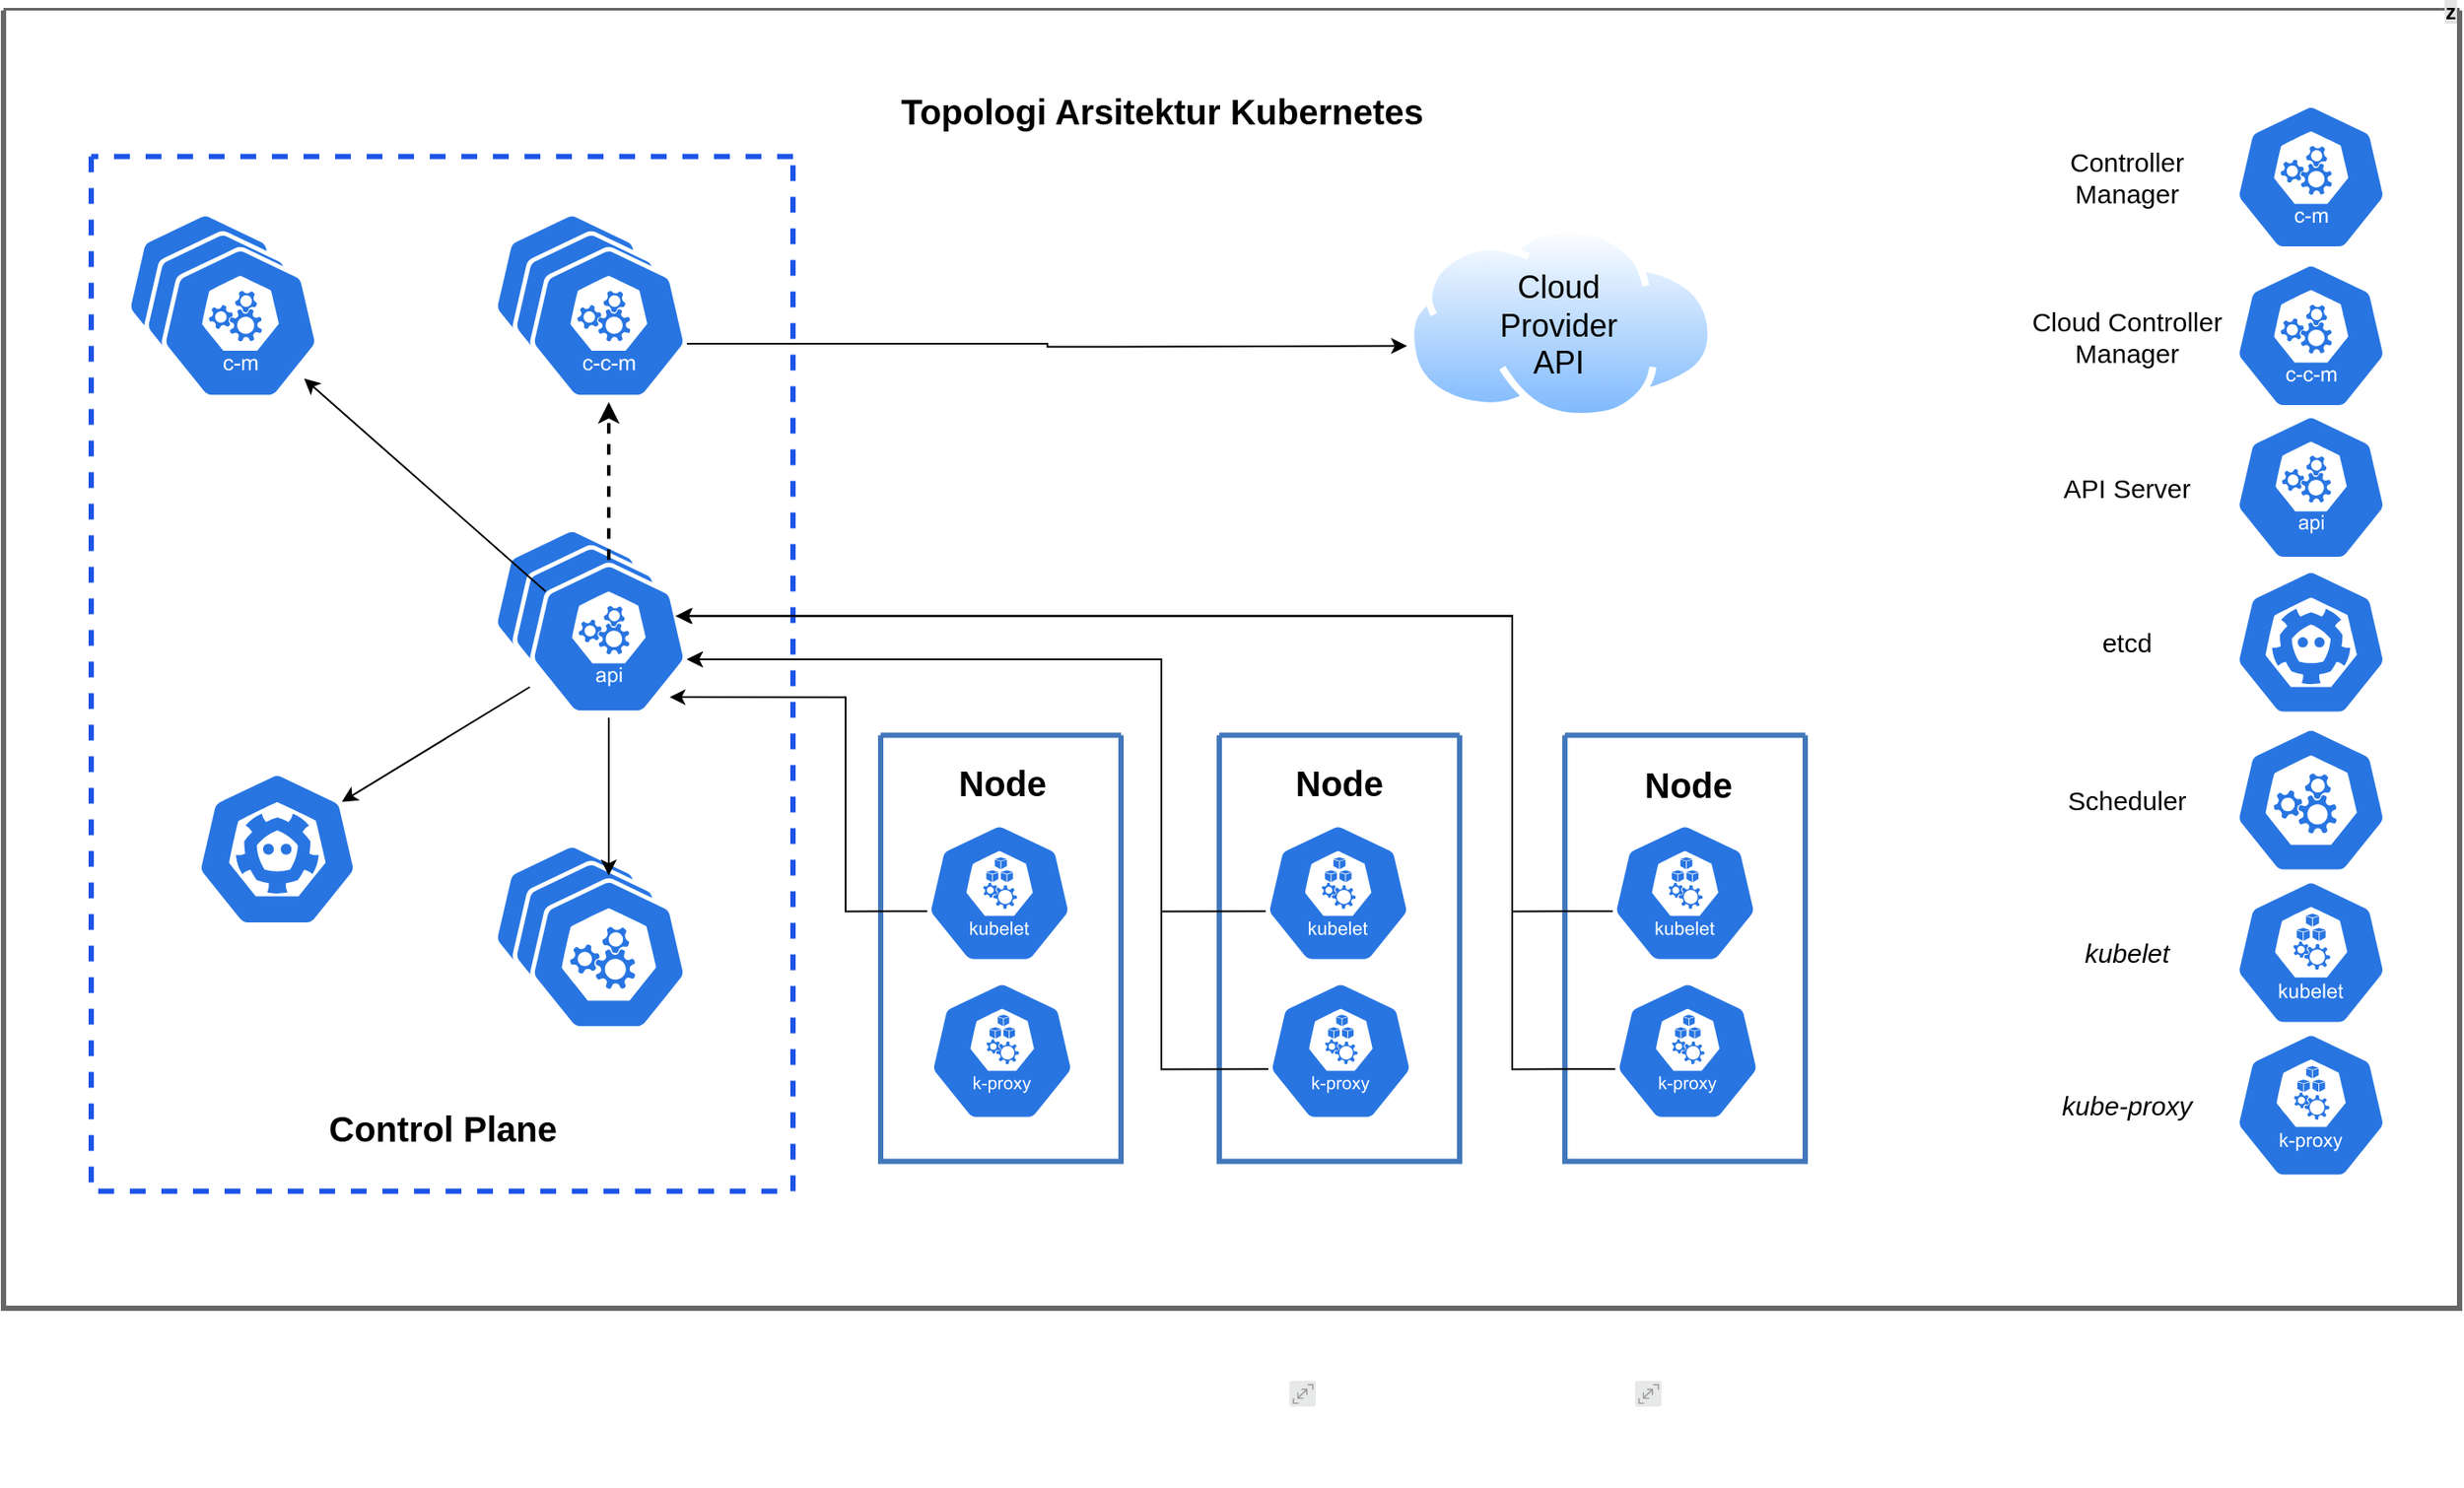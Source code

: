 <mxfile version="20.2.3" type="github">
  <diagram id="0d7cefc2-ccd6-e077-73ed-a8e48b0cddf6" name="Page-1">
    <mxGraphModel dx="1578" dy="818" grid="1" gridSize="10" guides="1" tooltips="1" connect="1" arrows="1" fold="1" page="1" pageScale="1" pageWidth="1169" pageHeight="827" background="none" math="0" shadow="0">
      <root>
        <mxCell id="0" />
        <mxCell id="1" parent="0" />
        <mxCell id="hcvQ9aNWPJz5byK1ZUm7-169" value="" style="sketch=0;html=1;dashed=0;whitespace=wrap;fillColor=#2875E2;strokeColor=#ffffff;points=[[0.005,0.63,0],[0.1,0.2,0],[0.9,0.2,0],[0.5,0,0],[0.995,0.63,0],[0.72,0.99,0],[0.5,1,0],[0.28,0.99,0]];shape=mxgraph.kubernetes.icon;prIcon=master;rounded=1;labelBackgroundColor=#E3E3E3;labelBorderColor=none;" vertex="1" parent="1">
          <mxGeometry x="1660" y="490.5" width="87" height="87" as="geometry" />
        </mxCell>
        <mxCell id="2" value="z" style="swimlane;shadow=0;align=right;startSize=0;collapsible=0;strokeWidth=3;rounded=0;arcSize=15;swimlaneFillColor=default;fillColor=#f5f5f5;gradientColor=#b3b3b3;strokeColor=#666666;labelBackgroundColor=#E3E3E3;labelBorderColor=none;" parent="1" vertex="1">
          <mxGeometry x="390" y="88" width="1400" height="740" as="geometry" />
        </mxCell>
        <mxCell id="28" value="" style="swimlane;shadow=0;strokeColor=#1D53E7;fillColor=#ffffff;fontColor=#4277BB;align=right;startSize=0;collapsible=0;strokeWidth=3;dashed=1;rounded=1;arcSize=19;" parent="2" vertex="1">
          <mxGeometry x="50" y="83.25" width="400" height="590" as="geometry" />
        </mxCell>
        <mxCell id="hcvQ9aNWPJz5byK1ZUm7-160" value="" style="sketch=0;html=1;dashed=0;whitespace=wrap;fillColor=#2875E2;strokeColor=#ffffff;points=[[0.005,0.63,0],[0.1,0.2,0],[0.9,0.2,0],[0.5,0,0],[0.995,0.63,0],[0.72,0.99,0],[0.5,1,0],[0.28,0.99,0]];shape=mxgraph.kubernetes.icon;prIcon=api;rounded=1;labelBackgroundColor=#E3E3E3;labelBorderColor=none;" vertex="1" parent="28">
          <mxGeometry x="229" y="210" width="90" height="90" as="geometry" />
        </mxCell>
        <mxCell id="hcvQ9aNWPJz5byK1ZUm7-159" value="" style="sketch=0;html=1;dashed=0;whitespace=wrap;fillColor=#2875E2;strokeColor=#ffffff;points=[[0.005,0.63,0],[0.1,0.2,0],[0.9,0.2,0],[0.5,0,0],[0.995,0.63,0],[0.72,0.99,0],[0.5,1,0],[0.28,0.99,0]];shape=mxgraph.kubernetes.icon;prIcon=c_m;rounded=0;labelBackgroundColor=#E3E3E3;labelBorderColor=none;" vertex="1" parent="28">
          <mxGeometry x="20" y="30" width="90" height="90" as="geometry" />
        </mxCell>
        <mxCell id="hcvQ9aNWPJz5byK1ZUm7-158" value="" style="sketch=0;html=1;dashed=0;whitespace=wrap;fillColor=#2875E2;strokeColor=#ffffff;points=[[0.005,0.63,0],[0.1,0.2,0],[0.9,0.2,0],[0.5,0,0],[0.995,0.63,0],[0.72,0.99,0],[0.5,1,0],[0.28,0.99,0]];shape=mxgraph.kubernetes.icon;prIcon=c_c_m;rounded=1;labelBackgroundColor=#E3E3E3;labelBorderColor=none;" vertex="1" parent="28">
          <mxGeometry x="229" y="30" width="90" height="90" as="geometry" />
        </mxCell>
        <mxCell id="hcvQ9aNWPJz5byK1ZUm7-157" value="" style="sketch=0;html=1;dashed=0;whitespace=wrap;fillColor=#2875E2;strokeColor=#ffffff;points=[[0.005,0.63,0],[0.1,0.2,0],[0.9,0.2,0],[0.5,0,0],[0.995,0.63,0],[0.72,0.99,0],[0.5,1,0],[0.28,0.99,0]];shape=mxgraph.kubernetes.icon;prIcon=master;rounded=1;labelBackgroundColor=#E3E3E3;labelBorderColor=none;" vertex="1" parent="28">
          <mxGeometry x="229" y="390" width="90" height="90" as="geometry" />
        </mxCell>
        <mxCell id="hcvQ9aNWPJz5byK1ZUm7-156" value="" style="sketch=0;html=1;dashed=0;whitespace=wrap;fillColor=#2875E2;strokeColor=#ffffff;points=[[0.005,0.63,0],[0.1,0.2,0],[0.9,0.2,0],[0.5,0,0],[0.995,0.63,0],[0.72,0.99,0],[0.5,1,0],[0.28,0.99,0]];shape=mxgraph.kubernetes.icon;prIcon=master;rounded=1;labelBackgroundColor=#E3E3E3;labelBorderColor=none;" vertex="1" parent="28">
          <mxGeometry x="240" y="400" width="90" height="90" as="geometry" />
        </mxCell>
        <mxCell id="hcvQ9aNWPJz5byK1ZUm7-155" value="" style="sketch=0;html=1;dashed=0;whitespace=wrap;fillColor=#2875E2;strokeColor=#ffffff;points=[[0.005,0.63,0],[0.1,0.2,0],[0.9,0.2,0],[0.5,0,0],[0.995,0.63,0],[0.72,0.99,0],[0.5,1,0],[0.28,0.99,0]];shape=mxgraph.kubernetes.icon;prIcon=api;rounded=1;labelBackgroundColor=#E3E3E3;labelBorderColor=none;" vertex="1" parent="28">
          <mxGeometry x="240" y="220" width="90" height="90" as="geometry" />
        </mxCell>
        <mxCell id="hcvQ9aNWPJz5byK1ZUm7-154" value="" style="sketch=0;html=1;dashed=0;whitespace=wrap;fillColor=#2875E2;strokeColor=#ffffff;points=[[0.005,0.63,0],[0.1,0.2,0],[0.9,0.2,0],[0.5,0,0],[0.995,0.63,0],[0.72,0.99,0],[0.5,1,0],[0.28,0.99,0]];shape=mxgraph.kubernetes.icon;prIcon=c_m;rounded=0;labelBackgroundColor=#E3E3E3;labelBorderColor=none;" vertex="1" parent="28">
          <mxGeometry x="30" y="41" width="90" height="90" as="geometry" />
        </mxCell>
        <mxCell id="hcvQ9aNWPJz5byK1ZUm7-153" value="" style="sketch=0;html=1;dashed=0;whitespace=wrap;fillColor=#2875E2;strokeColor=#ffffff;points=[[0.005,0.63,0],[0.1,0.2,0],[0.9,0.2,0],[0.5,0,0],[0.995,0.63,0],[0.72,0.99,0],[0.5,1,0],[0.28,0.99,0]];shape=mxgraph.kubernetes.icon;prIcon=c_c_m;rounded=1;labelBackgroundColor=#E3E3E3;labelBorderColor=none;" vertex="1" parent="28">
          <mxGeometry x="240" y="41" width="90" height="90" as="geometry" />
        </mxCell>
        <mxCell id="hcvQ9aNWPJz5byK1ZUm7-108" value="" style="sketch=0;html=1;dashed=0;whitespace=wrap;fillColor=#2875E2;strokeColor=#ffffff;points=[[0.005,0.63,0],[0.1,0.2,0],[0.9,0.2,0],[0.5,0,0],[0.995,0.63,0],[0.72,0.99,0],[0.5,1,0],[0.28,0.99,0]];shape=mxgraph.kubernetes.icon;prIcon=c_m;rounded=0;labelBackgroundColor=#E3E3E3;labelBorderColor=none;" vertex="1" parent="28">
          <mxGeometry x="40" y="50" width="90" height="90" as="geometry" />
        </mxCell>
        <mxCell id="hcvQ9aNWPJz5byK1ZUm7-109" value="" style="sketch=0;html=1;dashed=0;whitespace=wrap;fillColor=#2875E2;strokeColor=#ffffff;points=[[0.005,0.63,0],[0.1,0.2,0],[0.9,0.2,0],[0.5,0,0],[0.995,0.63,0],[0.72,0.99,0],[0.5,1,0],[0.28,0.99,0]];shape=mxgraph.kubernetes.icon;prIcon=c_c_m;rounded=1;labelBackgroundColor=#E3E3E3;labelBorderColor=none;" vertex="1" parent="28">
          <mxGeometry x="250" y="50" width="90" height="90" as="geometry" />
        </mxCell>
        <mxCell id="hcvQ9aNWPJz5byK1ZUm7-114" value="" style="rounded=0;orthogonalLoop=1;jettySize=auto;html=1;entryX=0.9;entryY=0.2;entryDx=0;entryDy=0;entryPerimeter=0;" edge="1" parent="28" source="hcvQ9aNWPJz5byK1ZUm7-110" target="hcvQ9aNWPJz5byK1ZUm7-111">
          <mxGeometry relative="1" as="geometry">
            <mxPoint x="165" y="275" as="targetPoint" />
          </mxGeometry>
        </mxCell>
        <mxCell id="hcvQ9aNWPJz5byK1ZUm7-115" style="edgeStyle=none;rounded=0;orthogonalLoop=1;jettySize=auto;html=1;exitX=0.1;exitY=0.2;exitDx=0;exitDy=0;exitPerimeter=0;entryX=0.904;entryY=0.852;entryDx=0;entryDy=0;entryPerimeter=0;" edge="1" parent="28" source="hcvQ9aNWPJz5byK1ZUm7-110" target="hcvQ9aNWPJz5byK1ZUm7-108">
          <mxGeometry relative="1" as="geometry" />
        </mxCell>
        <mxCell id="hcvQ9aNWPJz5byK1ZUm7-116" style="edgeStyle=none;rounded=0;orthogonalLoop=1;jettySize=auto;html=1;exitX=0.5;exitY=0;exitDx=0;exitDy=0;exitPerimeter=0;entryX=0.5;entryY=1;entryDx=0;entryDy=0;entryPerimeter=0;dashed=1;strokeWidth=2;" edge="1" parent="28" source="hcvQ9aNWPJz5byK1ZUm7-110" target="hcvQ9aNWPJz5byK1ZUm7-109">
          <mxGeometry relative="1" as="geometry" />
        </mxCell>
        <mxCell id="hcvQ9aNWPJz5byK1ZUm7-117" style="edgeStyle=none;rounded=0;orthogonalLoop=1;jettySize=auto;html=1;exitX=0.5;exitY=1;exitDx=0;exitDy=0;exitPerimeter=0;entryX=0.5;entryY=0;entryDx=0;entryDy=0;entryPerimeter=0;strokeWidth=1;" edge="1" parent="28" source="hcvQ9aNWPJz5byK1ZUm7-110" target="hcvQ9aNWPJz5byK1ZUm7-112">
          <mxGeometry relative="1" as="geometry" />
        </mxCell>
        <mxCell id="hcvQ9aNWPJz5byK1ZUm7-110" value="" style="sketch=0;html=1;dashed=0;whitespace=wrap;fillColor=#2875E2;strokeColor=#ffffff;points=[[0.005,0.63,0],[0.1,0.2,0],[0.9,0.2,0],[0.5,0,0],[0.995,0.63,0],[0.72,0.99,0],[0.5,1,0],[0.28,0.99,0]];shape=mxgraph.kubernetes.icon;prIcon=api;rounded=1;labelBackgroundColor=#E3E3E3;labelBorderColor=none;" vertex="1" parent="28">
          <mxGeometry x="250" y="230" width="90" height="90" as="geometry" />
        </mxCell>
        <mxCell id="hcvQ9aNWPJz5byK1ZUm7-111" value="" style="sketch=0;html=1;dashed=0;whitespace=wrap;fillColor=#2875E2;strokeColor=#ffffff;points=[[0.005,0.63,0],[0.1,0.2,0],[0.9,0.2,0],[0.5,0,0],[0.995,0.63,0],[0.72,0.99,0],[0.5,1,0],[0.28,0.99,0]];shape=mxgraph.kubernetes.icon;prIcon=etcd;rounded=1;labelBackgroundColor=#E3E3E3;labelBorderColor=none;" vertex="1" parent="28">
          <mxGeometry x="60" y="350" width="92.05" height="90" as="geometry" />
        </mxCell>
        <mxCell id="hcvQ9aNWPJz5byK1ZUm7-112" value="" style="sketch=0;html=1;dashed=0;whitespace=wrap;fillColor=#2875E2;strokeColor=#ffffff;points=[[0.005,0.63,0],[0.1,0.2,0],[0.9,0.2,0],[0.5,0,0],[0.995,0.63,0],[0.72,0.99,0],[0.5,1,0],[0.28,0.99,0]];shape=mxgraph.kubernetes.icon;prIcon=master;rounded=1;labelBackgroundColor=#E3E3E3;labelBorderColor=none;" vertex="1" parent="28">
          <mxGeometry x="250" y="410" width="90" height="90" as="geometry" />
        </mxCell>
        <mxCell id="hcvQ9aNWPJz5byK1ZUm7-142" value="&lt;h2&gt;&lt;font style=&quot;font-size: 20px;&quot;&gt;Control Plane&lt;/font&gt;&lt;/h2&gt;" style="text;html=1;resizable=0;autosize=1;align=center;verticalAlign=middle;points=[];rounded=0;dashed=1;labelBackgroundColor=none;labelBorderColor=none;" vertex="1" parent="28">
          <mxGeometry x="125" y="520" width="150" height="70" as="geometry" />
        </mxCell>
        <mxCell id="77" value="" style="swimlane;shadow=0;strokeColor=#4277BB;fillColor=#ffffff;fontColor=#4277BB;align=right;startSize=0;collapsible=0;strokeWidth=3;" parent="2" vertex="1">
          <mxGeometry x="500" y="413.25" width="137" height="243" as="geometry" />
        </mxCell>
        <mxCell id="hcvQ9aNWPJz5byK1ZUm7-127" value="&lt;h2&gt;&lt;font style=&quot;font-size: 20px;&quot;&gt;Node&lt;/font&gt;&lt;/h2&gt;" style="text;html=1;resizable=0;autosize=1;align=center;verticalAlign=middle;points=[];rounded=0;dashed=1;labelBackgroundColor=none;labelBorderColor=none;" vertex="1" parent="77">
          <mxGeometry x="34.41" y="-7" width="70" height="70" as="geometry" />
        </mxCell>
        <mxCell id="hcvQ9aNWPJz5byK1ZUm7-126" value="" style="sketch=0;html=1;dashed=0;whitespace=wrap;fillColor=#2875E2;strokeColor=#ffffff;points=[[0.005,0.63,0],[0.1,0.2,0],[0.9,0.2,0],[0.5,0,0],[0.995,0.63,0],[0.72,0.99,0],[0.5,1,0],[0.28,0.99,0]];shape=mxgraph.kubernetes.icon;prIcon=kubelet;rounded=1;labelBackgroundColor=#E3E3E3;labelBorderColor=none;" vertex="1" parent="77">
          <mxGeometry x="26.08" y="50" width="83.33" height="80" as="geometry" />
        </mxCell>
        <mxCell id="hcvQ9aNWPJz5byK1ZUm7-125" value="" style="sketch=0;html=1;dashed=0;whitespace=wrap;fillColor=#2875E2;strokeColor=#ffffff;points=[[0.005,0.63,0],[0.1,0.2,0],[0.9,0.2,0],[0.5,0,0],[0.995,0.63,0],[0.72,0.99,0],[0.5,1,0],[0.28,0.99,0]];shape=mxgraph.kubernetes.icon;prIcon=k_proxy;rounded=1;labelBackgroundColor=#E3E3E3;labelBorderColor=none;" vertex="1" parent="77">
          <mxGeometry x="27.58" y="140" width="83.34" height="80" as="geometry" />
        </mxCell>
        <mxCell id="79" value="" style="swimlane;shadow=0;strokeColor=#4277BB;fillColor=#ffffff;fontColor=#4277BB;align=right;startSize=0;collapsible=0;strokeWidth=3;" parent="2" vertex="1">
          <mxGeometry x="693" y="413.25" width="137" height="243" as="geometry" />
        </mxCell>
        <mxCell id="99" value="" style="group;fontSize=14;fontColor=#4277BB;labelBackgroundColor=#ffffff;" parent="79" vertex="1" connectable="0">
          <mxGeometry x="40" y="368" width="60" height="60" as="geometry" />
        </mxCell>
        <mxCell id="100" value="" style="aspect=fixed;perimeter=ellipsePerimeter;html=1;align=center;shadow=0;dashed=0;image;image=img/lib/ibm/miscellaneous/scalable.svg;rounded=1;labelBackgroundColor=none;strokeColor=#666666;strokeWidth=3;fillColor=#C2952D;gradientColor=none;fontSize=14;fontColor=#4277BB;" parent="99" vertex="1">
          <mxGeometry width="15" height="15" as="geometry" />
        </mxCell>
        <mxCell id="hcvQ9aNWPJz5byK1ZUm7-123" value="" style="sketch=0;html=1;dashed=0;whitespace=wrap;fillColor=#2875E2;strokeColor=#ffffff;points=[[0.005,0.63,0],[0.1,0.2,0],[0.9,0.2,0],[0.5,0,0],[0.995,0.63,0],[0.72,0.99,0],[0.5,1,0],[0.28,0.99,0]];shape=mxgraph.kubernetes.icon;prIcon=k_proxy;rounded=1;labelBackgroundColor=#E3E3E3;labelBorderColor=none;" vertex="1" parent="79">
          <mxGeometry x="27.58" y="140" width="83.34" height="80" as="geometry" />
        </mxCell>
        <mxCell id="hcvQ9aNWPJz5byK1ZUm7-124" value="" style="sketch=0;html=1;dashed=0;whitespace=wrap;fillColor=#2875E2;strokeColor=#ffffff;points=[[0.005,0.63,0],[0.1,0.2,0],[0.9,0.2,0],[0.5,0,0],[0.995,0.63,0],[0.72,0.99,0],[0.5,1,0],[0.28,0.99,0]];shape=mxgraph.kubernetes.icon;prIcon=kubelet;rounded=1;labelBackgroundColor=#E3E3E3;labelBorderColor=none;" vertex="1" parent="79">
          <mxGeometry x="26.08" y="50" width="83.33" height="80" as="geometry" />
        </mxCell>
        <mxCell id="hcvQ9aNWPJz5byK1ZUm7-128" value="&lt;h2&gt;&lt;font style=&quot;font-size: 20px;&quot;&gt;Node&lt;/font&gt;&lt;/h2&gt;" style="text;html=1;resizable=0;autosize=1;align=center;verticalAlign=middle;points=[];rounded=0;dashed=1;labelBackgroundColor=none;labelBorderColor=none;" vertex="1" parent="79">
          <mxGeometry x="32.75" y="-7" width="70" height="70" as="geometry" />
        </mxCell>
        <mxCell id="hcvQ9aNWPJz5byK1ZUm7-118" value="" style="swimlane;shadow=0;strokeColor=#4277BB;fillColor=#ffffff;fontColor=#4277BB;align=right;startSize=0;collapsible=0;strokeWidth=3;" vertex="1" parent="2">
          <mxGeometry x="890" y="413.25" width="137" height="243" as="geometry" />
        </mxCell>
        <mxCell id="hcvQ9aNWPJz5byK1ZUm7-119" value="" style="group;fontSize=14;fontColor=#4277BB;labelBackgroundColor=#ffffff;" vertex="1" connectable="0" parent="hcvQ9aNWPJz5byK1ZUm7-118">
          <mxGeometry x="40" y="368" width="60" height="60" as="geometry" />
        </mxCell>
        <mxCell id="hcvQ9aNWPJz5byK1ZUm7-120" value="" style="aspect=fixed;perimeter=ellipsePerimeter;html=1;align=center;shadow=0;dashed=0;image;image=img/lib/ibm/miscellaneous/scalable.svg;rounded=1;labelBackgroundColor=none;strokeColor=#666666;strokeWidth=3;fillColor=#C2952D;gradientColor=none;fontSize=14;fontColor=#4277BB;" vertex="1" parent="hcvQ9aNWPJz5byK1ZUm7-119">
          <mxGeometry width="15" height="15" as="geometry" />
        </mxCell>
        <mxCell id="hcvQ9aNWPJz5byK1ZUm7-121" value="" style="sketch=0;html=1;dashed=0;whitespace=wrap;fillColor=#2875E2;strokeColor=#ffffff;points=[[0.005,0.63,0],[0.1,0.2,0],[0.9,0.2,0],[0.5,0,0],[0.995,0.63,0],[0.72,0.99,0],[0.5,1,0],[0.28,0.99,0]];shape=mxgraph.kubernetes.icon;prIcon=k_proxy;rounded=1;labelBackgroundColor=#E3E3E3;labelBorderColor=none;" vertex="1" parent="hcvQ9aNWPJz5byK1ZUm7-118">
          <mxGeometry x="28.33" y="140" width="83.34" height="80" as="geometry" />
        </mxCell>
        <mxCell id="hcvQ9aNWPJz5byK1ZUm7-122" value="" style="sketch=0;html=1;dashed=0;whitespace=wrap;fillColor=#2875E2;strokeColor=#ffffff;points=[[0.005,0.63,0],[0.1,0.2,0],[0.9,0.2,0],[0.5,0,0],[0.995,0.63,0],[0.72,0.99,0],[0.5,1,0],[0.28,0.99,0]];shape=mxgraph.kubernetes.icon;prIcon=kubelet;rounded=1;labelBackgroundColor=#E3E3E3;labelBorderColor=none;" vertex="1" parent="hcvQ9aNWPJz5byK1ZUm7-118">
          <mxGeometry x="26.83" y="50" width="83.33" height="80" as="geometry" />
        </mxCell>
        <mxCell id="hcvQ9aNWPJz5byK1ZUm7-129" value="&lt;h2&gt;&lt;font style=&quot;font-size: 20px;&quot;&gt;Node&lt;/font&gt;&lt;/h2&gt;" style="text;html=1;resizable=0;autosize=1;align=center;verticalAlign=middle;points=[];rounded=0;dashed=1;labelBackgroundColor=none;labelBorderColor=none;" vertex="1" parent="hcvQ9aNWPJz5byK1ZUm7-118">
          <mxGeometry x="35" y="-6" width="70" height="70" as="geometry" />
        </mxCell>
        <mxCell id="hcvQ9aNWPJz5byK1ZUm7-133" style="edgeStyle=orthogonalEdgeStyle;rounded=0;orthogonalLoop=1;jettySize=auto;html=1;exitX=0.005;exitY=0.63;exitDx=0;exitDy=0;exitPerimeter=0;entryX=0.995;entryY=0.63;entryDx=0;entryDy=0;entryPerimeter=0;fontSize=20;strokeWidth=1;" edge="1" parent="2" source="hcvQ9aNWPJz5byK1ZUm7-124" target="hcvQ9aNWPJz5byK1ZUm7-110">
          <mxGeometry relative="1" as="geometry">
            <Array as="points">
              <mxPoint x="660" y="513.25" />
              <mxPoint x="660" y="370.25" />
            </Array>
          </mxGeometry>
        </mxCell>
        <mxCell id="hcvQ9aNWPJz5byK1ZUm7-135" style="edgeStyle=orthogonalEdgeStyle;rounded=0;orthogonalLoop=1;jettySize=auto;html=1;exitX=0.005;exitY=0.63;exitDx=0;exitDy=0;exitPerimeter=0;entryX=0.995;entryY=0.63;entryDx=0;entryDy=0;entryPerimeter=0;fontSize=20;strokeWidth=1;" edge="1" parent="2" source="hcvQ9aNWPJz5byK1ZUm7-123" target="hcvQ9aNWPJz5byK1ZUm7-110">
          <mxGeometry relative="1" as="geometry">
            <Array as="points">
              <mxPoint x="660" y="603.25" />
              <mxPoint x="660" y="370.25" />
            </Array>
          </mxGeometry>
        </mxCell>
        <mxCell id="hcvQ9aNWPJz5byK1ZUm7-136" style="edgeStyle=orthogonalEdgeStyle;rounded=0;orthogonalLoop=1;jettySize=auto;html=1;exitX=0.005;exitY=0.63;exitDx=0;exitDy=0;exitPerimeter=0;entryX=0.885;entryY=0.87;entryDx=0;entryDy=0;entryPerimeter=0;fontSize=20;strokeWidth=1;" edge="1" parent="2" source="hcvQ9aNWPJz5byK1ZUm7-126" target="hcvQ9aNWPJz5byK1ZUm7-110">
          <mxGeometry relative="1" as="geometry">
            <Array as="points">
              <mxPoint x="480" y="513.25" />
              <mxPoint x="480" y="391.25" />
            </Array>
          </mxGeometry>
        </mxCell>
        <mxCell id="hcvQ9aNWPJz5byK1ZUm7-139" style="edgeStyle=orthogonalEdgeStyle;rounded=0;orthogonalLoop=1;jettySize=auto;html=1;exitX=0.005;exitY=0.63;exitDx=0;exitDy=0;exitPerimeter=0;entryX=0.922;entryY=0.356;entryDx=0;entryDy=0;entryPerimeter=0;fontSize=20;strokeWidth=1;" edge="1" parent="2" source="hcvQ9aNWPJz5byK1ZUm7-122" target="hcvQ9aNWPJz5byK1ZUm7-110">
          <mxGeometry relative="1" as="geometry">
            <Array as="points">
              <mxPoint x="860" y="513.25" />
              <mxPoint x="860" y="345.25" />
            </Array>
          </mxGeometry>
        </mxCell>
        <mxCell id="hcvQ9aNWPJz5byK1ZUm7-141" style="edgeStyle=orthogonalEdgeStyle;rounded=0;orthogonalLoop=1;jettySize=auto;html=1;exitX=0.005;exitY=0.63;exitDx=0;exitDy=0;exitPerimeter=0;entryX=0.93;entryY=0.356;entryDx=0;entryDy=0;entryPerimeter=0;fontSize=20;strokeWidth=1;" edge="1" parent="2" source="hcvQ9aNWPJz5byK1ZUm7-121" target="hcvQ9aNWPJz5byK1ZUm7-110">
          <mxGeometry relative="1" as="geometry">
            <Array as="points">
              <mxPoint x="860" y="603.25" />
              <mxPoint x="860" y="345.25" />
            </Array>
          </mxGeometry>
        </mxCell>
        <mxCell id="hcvQ9aNWPJz5byK1ZUm7-143" value="" style="aspect=fixed;perimeter=ellipsePerimeter;html=1;align=center;shadow=0;dashed=0;spacingTop=3;image;image=img/lib/active_directory/internet_cloud.svg;rounded=1;labelBackgroundColor=none;labelBorderColor=none;fontSize=20;strokeColor=#1D53E7;fillColor=#DBDBDB;gradientColor=none;" vertex="1" parent="2">
          <mxGeometry x="800" y="123" width="175.39" height="110.5" as="geometry" />
        </mxCell>
        <mxCell id="hcvQ9aNWPJz5byK1ZUm7-144" value="&lt;h2 style=&quot;font-size: 18px;&quot;&gt;&lt;font color=&quot;#000000&quot; style=&quot;font-size: 18px; font-weight: normal;&quot;&gt;Cloud&lt;br&gt;Provider&lt;br&gt;API&lt;/font&gt;&lt;/h2&gt;" style="text;html=1;resizable=0;autosize=1;align=center;verticalAlign=middle;points=[];rounded=0;dashed=1;labelBackgroundColor=none;labelBorderColor=none;fontColor=#FFFFFF;" vertex="1" parent="2">
          <mxGeometry x="841" y="125" width="90" height="110" as="geometry" />
        </mxCell>
        <mxCell id="hcvQ9aNWPJz5byK1ZUm7-147" value="&lt;h2&gt;&lt;font style=&quot;font-size: 20px;&quot;&gt;Topologi Arsitektur Kubernetes&lt;/font&gt;&lt;/h2&gt;" style="text;html=1;resizable=0;autosize=1;align=center;verticalAlign=middle;points=[];rounded=0;dashed=1;labelBackgroundColor=none;labelBorderColor=none;" vertex="1" parent="2">
          <mxGeometry x="500" y="23" width="320" height="70" as="geometry" />
        </mxCell>
        <mxCell id="hcvQ9aNWPJz5byK1ZUm7-148" style="edgeStyle=orthogonalEdgeStyle;rounded=0;orthogonalLoop=1;jettySize=auto;html=1;exitX=0.995;exitY=0.63;exitDx=0;exitDy=0;exitPerimeter=0;fontSize=18;fontColor=#000000;strokeWidth=1;" edge="1" parent="2" source="hcvQ9aNWPJz5byK1ZUm7-109">
          <mxGeometry relative="1" as="geometry">
            <mxPoint x="800" y="191.25" as="targetPoint" />
          </mxGeometry>
        </mxCell>
        <mxCell id="hcvQ9aNWPJz5byK1ZUm7-161" value="" style="sketch=0;html=1;dashed=0;whitespace=wrap;fillColor=#2875E2;strokeColor=#ffffff;points=[[0.005,0.63,0],[0.1,0.2,0],[0.9,0.2,0],[0.5,0,0],[0.995,0.63,0],[0.72,0.99,0],[0.5,1,0],[0.28,0.99,0]];shape=mxgraph.kubernetes.icon;prIcon=c_m;rounded=0;labelBackgroundColor=#E3E3E3;labelBorderColor=none;" vertex="1" parent="2">
          <mxGeometry x="1271.84" y="51.5" width="87" height="87" as="geometry" />
        </mxCell>
        <mxCell id="hcvQ9aNWPJz5byK1ZUm7-162" value="" style="sketch=0;html=1;dashed=0;whitespace=wrap;fillColor=#2875E2;strokeColor=#ffffff;points=[[0.005,0.63,0],[0.1,0.2,0],[0.9,0.2,0],[0.5,0,0],[0.995,0.63,0],[0.72,0.99,0],[0.5,1,0],[0.28,0.99,0]];shape=mxgraph.kubernetes.icon;prIcon=c_c_m;rounded=1;labelBackgroundColor=#E3E3E3;labelBorderColor=none;" vertex="1" parent="2">
          <mxGeometry x="1271.84" y="142" width="87" height="87" as="geometry" />
        </mxCell>
        <mxCell id="hcvQ9aNWPJz5byK1ZUm7-163" value="" style="sketch=0;html=1;dashed=0;whitespace=wrap;fillColor=#2875E2;strokeColor=#ffffff;points=[[0.005,0.63,0],[0.1,0.2,0],[0.9,0.2,0],[0.5,0,0],[0.995,0.63,0],[0.72,0.99,0],[0.5,1,0],[0.28,0.99,0]];shape=mxgraph.kubernetes.icon;prIcon=api;rounded=1;labelBackgroundColor=#E3E3E3;labelBorderColor=none;" vertex="1" parent="2">
          <mxGeometry x="1271.84" y="228.5" width="87" height="87" as="geometry" />
        </mxCell>
        <mxCell id="hcvQ9aNWPJz5byK1ZUm7-164" value="" style="sketch=0;html=1;dashed=0;whitespace=wrap;fillColor=#2875E2;strokeColor=#ffffff;points=[[0.005,0.63,0],[0.1,0.2,0],[0.9,0.2,0],[0.5,0,0],[0.995,0.63,0],[0.72,0.99,0],[0.5,1,0],[0.28,0.99,0]];shape=mxgraph.kubernetes.icon;prIcon=etcd;rounded=1;labelBackgroundColor=#E3E3E3;labelBorderColor=none;" vertex="1" parent="2">
          <mxGeometry x="1271.84" y="316.75" width="87" height="87" as="geometry" />
        </mxCell>
        <mxCell id="hcvQ9aNWPJz5byK1ZUm7-170" value="" style="sketch=0;html=1;dashed=0;whitespace=wrap;fillColor=#2875E2;strokeColor=#ffffff;points=[[0.005,0.63,0],[0.1,0.2,0],[0.9,0.2,0],[0.5,0,0],[0.995,0.63,0],[0.72,0.99,0],[0.5,1,0],[0.28,0.99,0]];shape=mxgraph.kubernetes.icon;prIcon=kubelet;rounded=1;labelBackgroundColor=#E3E3E3;labelBorderColor=none;" vertex="1" parent="2">
          <mxGeometry x="1271.84" y="493.75" width="87" height="87" as="geometry" />
        </mxCell>
        <mxCell id="hcvQ9aNWPJz5byK1ZUm7-172" value="" style="sketch=0;html=1;dashed=0;whitespace=wrap;fillColor=#2875E2;strokeColor=#ffffff;points=[[0.005,0.63,0],[0.1,0.2,0],[0.9,0.2,0],[0.5,0,0],[0.995,0.63,0],[0.72,0.99,0],[0.5,1,0],[0.28,0.99,0]];shape=mxgraph.kubernetes.icon;prIcon=master;rounded=1;labelBackgroundColor=#E3E3E3;labelBorderColor=none;" vertex="1" parent="2">
          <mxGeometry x="1271.84" y="406.75" width="87" height="87" as="geometry" />
        </mxCell>
        <mxCell id="hcvQ9aNWPJz5byK1ZUm7-175" value="etcd" style="text;html=1;resizable=0;autosize=1;align=center;verticalAlign=middle;points=[];fillColor=none;strokeColor=none;rounded=0;dashed=1;labelBackgroundColor=none;labelBorderColor=none;fontSize=15;fontColor=#000000;fontStyle=0" vertex="1" parent="2">
          <mxGeometry x="1185" y="345.25" width="50" height="30" as="geometry" />
        </mxCell>
        <mxCell id="hcvQ9aNWPJz5byK1ZUm7-176" value="Scheduler" style="text;html=1;resizable=0;autosize=1;align=center;verticalAlign=middle;points=[];fillColor=none;strokeColor=none;rounded=0;dashed=1;labelBackgroundColor=none;labelBorderColor=none;fontSize=15;fontColor=#000000;fontStyle=0" vertex="1" parent="2">
          <mxGeometry x="1165" y="435.25" width="90" height="30" as="geometry" />
        </mxCell>
        <mxCell id="hcvQ9aNWPJz5byK1ZUm7-177" value="&lt;i&gt;kubelet&lt;/i&gt;" style="text;html=1;resizable=0;autosize=1;align=center;verticalAlign=middle;points=[];fillColor=none;strokeColor=none;rounded=0;dashed=1;labelBackgroundColor=none;labelBorderColor=none;fontSize=15;fontColor=#000000;fontStyle=0" vertex="1" parent="2">
          <mxGeometry x="1175" y="522.25" width="70" height="30" as="geometry" />
        </mxCell>
        <mxCell id="hcvQ9aNWPJz5byK1ZUm7-178" value="&lt;i&gt;kube-proxy&lt;/i&gt;" style="text;html=1;resizable=0;autosize=1;align=center;verticalAlign=middle;points=[];fillColor=none;strokeColor=none;rounded=0;dashed=1;labelBackgroundColor=none;labelBorderColor=none;fontSize=15;fontColor=#000000;fontStyle=0" vertex="1" parent="2">
          <mxGeometry x="1160" y="609.25" width="100" height="30" as="geometry" />
        </mxCell>
        <mxCell id="hcvQ9aNWPJz5byK1ZUm7-179" value="API Server" style="text;html=1;resizable=0;autosize=1;align=center;verticalAlign=middle;points=[];fillColor=none;strokeColor=none;rounded=0;dashed=1;labelBackgroundColor=none;labelBorderColor=none;fontSize=15;fontColor=#000000;fontStyle=0" vertex="1" parent="2">
          <mxGeometry x="1160" y="257" width="100" height="30" as="geometry" />
        </mxCell>
        <mxCell id="hcvQ9aNWPJz5byK1ZUm7-180" value="Cloud Controller&lt;br&gt;Manager" style="text;html=1;resizable=0;autosize=1;align=center;verticalAlign=middle;points=[];fillColor=none;strokeColor=none;rounded=0;dashed=1;labelBackgroundColor=none;labelBorderColor=none;fontSize=15;fontColor=#000000;fontStyle=0" vertex="1" parent="2">
          <mxGeometry x="1145" y="160.5" width="130" height="50" as="geometry" />
        </mxCell>
        <mxCell id="hcvQ9aNWPJz5byK1ZUm7-181" value="Controller&lt;br&gt;Manager" style="text;html=1;resizable=0;autosize=1;align=center;verticalAlign=middle;points=[];fillColor=none;strokeColor=none;rounded=0;dashed=1;labelBackgroundColor=none;labelBorderColor=none;fontSize=15;fontColor=#000000;fontStyle=0" vertex="1" parent="2">
          <mxGeometry x="1165" y="70" width="90" height="50" as="geometry" />
        </mxCell>
        <mxCell id="hcvQ9aNWPJz5byK1ZUm7-171" value="" style="sketch=0;html=1;dashed=0;whitespace=wrap;fillColor=#2875E2;strokeColor=#ffffff;points=[[0.005,0.63,0],[0.1,0.2,0],[0.9,0.2,0],[0.5,0,0],[0.995,0.63,0],[0.72,0.99,0],[0.5,1,0],[0.28,0.99,0]];shape=mxgraph.kubernetes.icon;prIcon=k_proxy;rounded=1;labelBackgroundColor=#E3E3E3;labelBorderColor=none;" vertex="1" parent="2">
          <mxGeometry x="1271.84" y="580.75" width="87" height="87" as="geometry" />
        </mxCell>
      </root>
    </mxGraphModel>
  </diagram>
</mxfile>
